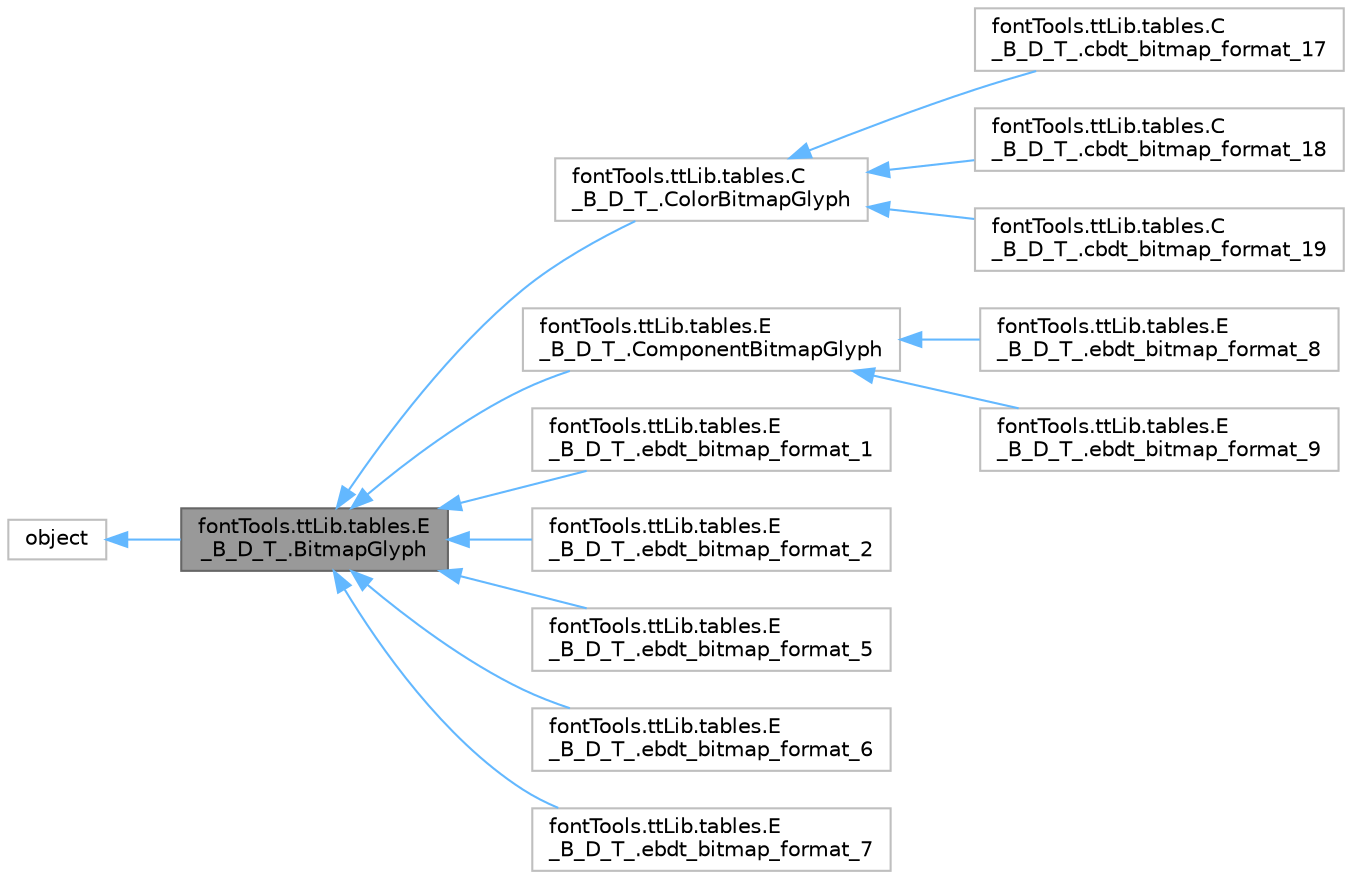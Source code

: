 digraph "fontTools.ttLib.tables.E_B_D_T_.BitmapGlyph"
{
 // LATEX_PDF_SIZE
  bgcolor="transparent";
  edge [fontname=Helvetica,fontsize=10,labelfontname=Helvetica,labelfontsize=10];
  node [fontname=Helvetica,fontsize=10,shape=box,height=0.2,width=0.4];
  rankdir="LR";
  Node1 [id="Node000001",label="fontTools.ttLib.tables.E\l_B_D_T_.BitmapGlyph",height=0.2,width=0.4,color="gray40", fillcolor="grey60", style="filled", fontcolor="black",tooltip=" "];
  Node2 -> Node1 [id="edge1_Node000001_Node000002",dir="back",color="steelblue1",style="solid",tooltip=" "];
  Node2 [id="Node000002",label="object",height=0.2,width=0.4,color="grey75", fillcolor="white", style="filled",tooltip=" "];
  Node1 -> Node3 [id="edge2_Node000001_Node000003",dir="back",color="steelblue1",style="solid",tooltip=" "];
  Node3 [id="Node000003",label="fontTools.ttLib.tables.C\l_B_D_T_.ColorBitmapGlyph",height=0.2,width=0.4,color="grey75", fillcolor="white", style="filled",URL="$da/df0/classfontTools_1_1ttLib_1_1tables_1_1C__B__D__T___1_1ColorBitmapGlyph.html",tooltip=" "];
  Node3 -> Node4 [id="edge3_Node000003_Node000004",dir="back",color="steelblue1",style="solid",tooltip=" "];
  Node4 [id="Node000004",label="fontTools.ttLib.tables.C\l_B_D_T_.cbdt_bitmap_format_17",height=0.2,width=0.4,color="grey75", fillcolor="white", style="filled",URL="$d1/daa/classfontTools_1_1ttLib_1_1tables_1_1C__B__D__T___1_1cbdt__bitmap__format__17.html",tooltip=" "];
  Node3 -> Node5 [id="edge4_Node000003_Node000005",dir="back",color="steelblue1",style="solid",tooltip=" "];
  Node5 [id="Node000005",label="fontTools.ttLib.tables.C\l_B_D_T_.cbdt_bitmap_format_18",height=0.2,width=0.4,color="grey75", fillcolor="white", style="filled",URL="$d4/df8/classfontTools_1_1ttLib_1_1tables_1_1C__B__D__T___1_1cbdt__bitmap__format__18.html",tooltip=" "];
  Node3 -> Node6 [id="edge5_Node000003_Node000006",dir="back",color="steelblue1",style="solid",tooltip=" "];
  Node6 [id="Node000006",label="fontTools.ttLib.tables.C\l_B_D_T_.cbdt_bitmap_format_19",height=0.2,width=0.4,color="grey75", fillcolor="white", style="filled",URL="$d9/d02/classfontTools_1_1ttLib_1_1tables_1_1C__B__D__T___1_1cbdt__bitmap__format__19.html",tooltip=" "];
  Node1 -> Node7 [id="edge6_Node000001_Node000007",dir="back",color="steelblue1",style="solid",tooltip=" "];
  Node7 [id="Node000007",label="fontTools.ttLib.tables.E\l_B_D_T_.ComponentBitmapGlyph",height=0.2,width=0.4,color="grey75", fillcolor="white", style="filled",URL="$d3/d6b/classfontTools_1_1ttLib_1_1tables_1_1E__B__D__T___1_1ComponentBitmapGlyph.html",tooltip=" "];
  Node7 -> Node8 [id="edge7_Node000007_Node000008",dir="back",color="steelblue1",style="solid",tooltip=" "];
  Node8 [id="Node000008",label="fontTools.ttLib.tables.E\l_B_D_T_.ebdt_bitmap_format_8",height=0.2,width=0.4,color="grey75", fillcolor="white", style="filled",URL="$d0/de0/classfontTools_1_1ttLib_1_1tables_1_1E__B__D__T___1_1ebdt__bitmap__format__8.html",tooltip=" "];
  Node7 -> Node9 [id="edge8_Node000007_Node000009",dir="back",color="steelblue1",style="solid",tooltip=" "];
  Node9 [id="Node000009",label="fontTools.ttLib.tables.E\l_B_D_T_.ebdt_bitmap_format_9",height=0.2,width=0.4,color="grey75", fillcolor="white", style="filled",URL="$d9/de7/classfontTools_1_1ttLib_1_1tables_1_1E__B__D__T___1_1ebdt__bitmap__format__9.html",tooltip=" "];
  Node1 -> Node10 [id="edge9_Node000001_Node000010",dir="back",color="steelblue1",style="solid",tooltip=" "];
  Node10 [id="Node000010",label="fontTools.ttLib.tables.E\l_B_D_T_.ebdt_bitmap_format_1",height=0.2,width=0.4,color="grey75", fillcolor="white", style="filled",URL="$d1/d57/classfontTools_1_1ttLib_1_1tables_1_1E__B__D__T___1_1ebdt__bitmap__format__1.html",tooltip=" "];
  Node1 -> Node11 [id="edge10_Node000001_Node000011",dir="back",color="steelblue1",style="solid",tooltip=" "];
  Node11 [id="Node000011",label="fontTools.ttLib.tables.E\l_B_D_T_.ebdt_bitmap_format_2",height=0.2,width=0.4,color="grey75", fillcolor="white", style="filled",URL="$de/d61/classfontTools_1_1ttLib_1_1tables_1_1E__B__D__T___1_1ebdt__bitmap__format__2.html",tooltip=" "];
  Node1 -> Node12 [id="edge11_Node000001_Node000012",dir="back",color="steelblue1",style="solid",tooltip=" "];
  Node12 [id="Node000012",label="fontTools.ttLib.tables.E\l_B_D_T_.ebdt_bitmap_format_5",height=0.2,width=0.4,color="grey75", fillcolor="white", style="filled",URL="$d8/d24/classfontTools_1_1ttLib_1_1tables_1_1E__B__D__T___1_1ebdt__bitmap__format__5.html",tooltip=" "];
  Node1 -> Node13 [id="edge12_Node000001_Node000013",dir="back",color="steelblue1",style="solid",tooltip=" "];
  Node13 [id="Node000013",label="fontTools.ttLib.tables.E\l_B_D_T_.ebdt_bitmap_format_6",height=0.2,width=0.4,color="grey75", fillcolor="white", style="filled",URL="$d3/d48/classfontTools_1_1ttLib_1_1tables_1_1E__B__D__T___1_1ebdt__bitmap__format__6.html",tooltip=" "];
  Node1 -> Node14 [id="edge13_Node000001_Node000014",dir="back",color="steelblue1",style="solid",tooltip=" "];
  Node14 [id="Node000014",label="fontTools.ttLib.tables.E\l_B_D_T_.ebdt_bitmap_format_7",height=0.2,width=0.4,color="grey75", fillcolor="white", style="filled",URL="$d9/dd3/classfontTools_1_1ttLib_1_1tables_1_1E__B__D__T___1_1ebdt__bitmap__format__7.html",tooltip=" "];
}
